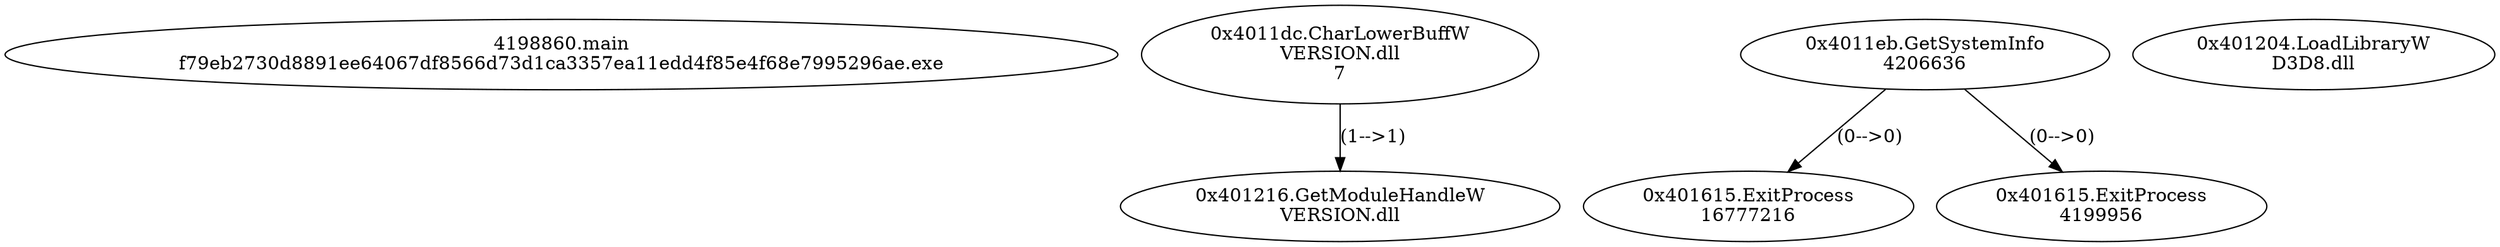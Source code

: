 // Global SCDG with merge call
digraph {
	0 [label="4198860.main
f79eb2730d8891ee64067df8566d73d1ca3357ea11edd4f85e4f68e7995296ae.exe"]
	1 [label="0x4011dc.CharLowerBuffW
VERSION.dll
7"]
	2 [label="0x4011eb.GetSystemInfo
4206636"]
	3 [label="0x401615.ExitProcess
16777216"]
	2 -> 3 [label="(0-->0)"]
	4 [label="0x401204.LoadLibraryW
D3D8.dll"]
	5 [label="0x401216.GetModuleHandleW
VERSION.dll"]
	1 -> 5 [label="(1-->1)"]
	6 [label="0x401615.ExitProcess
4199956"]
	2 -> 6 [label="(0-->0)"]
}
